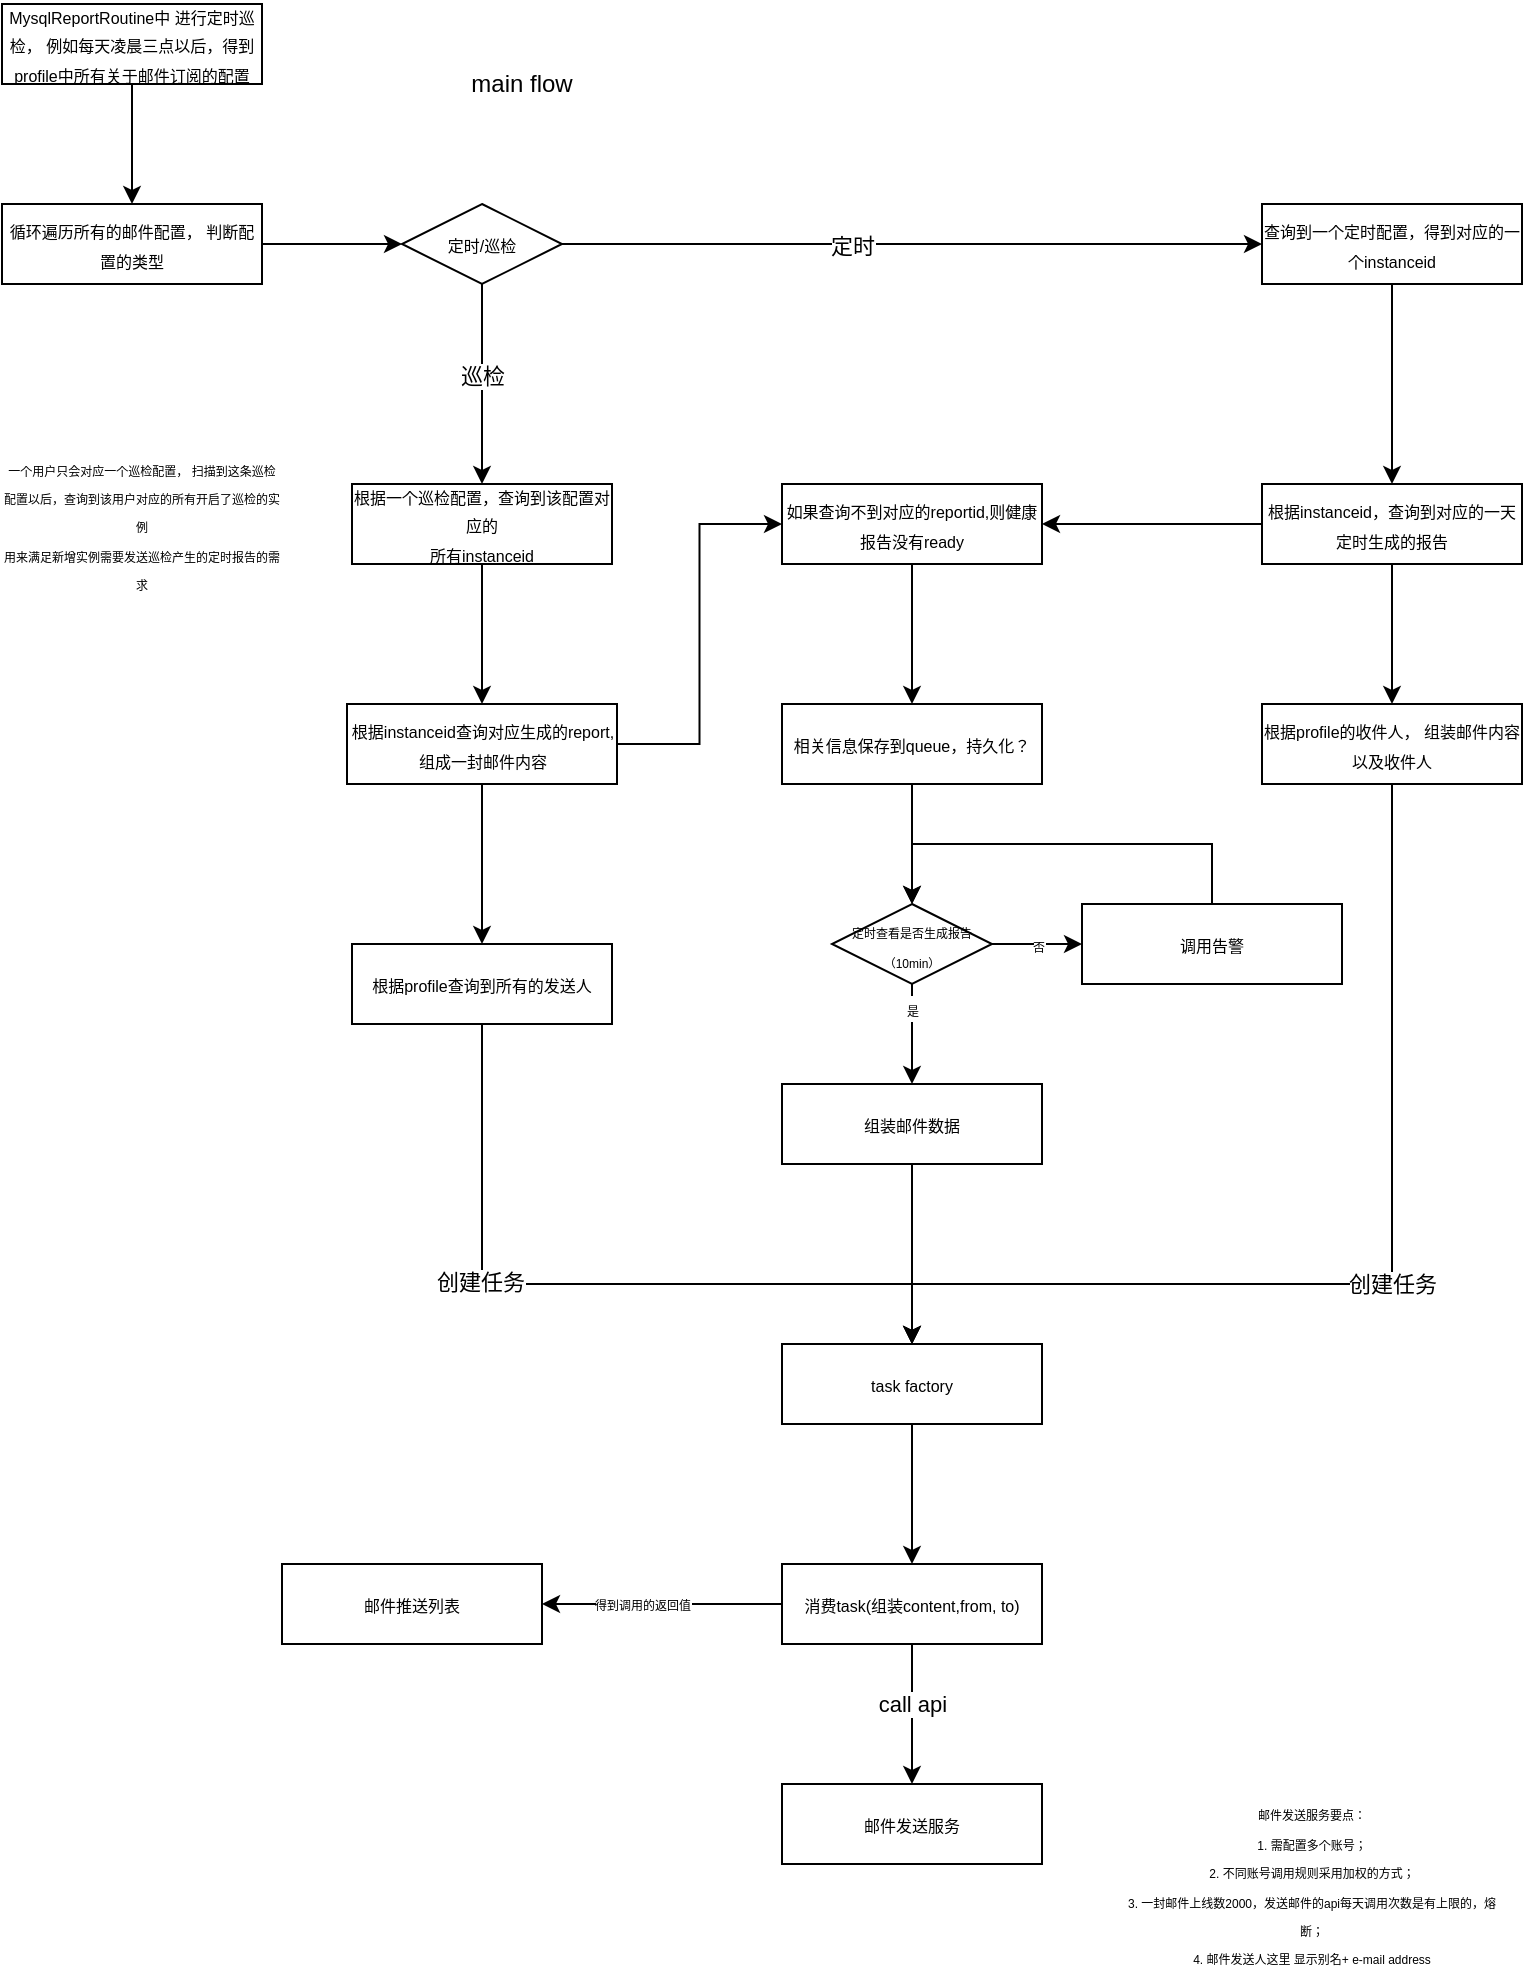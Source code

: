 <mxfile version="13.5.5" type="github" pages="2">
  <diagram id="KGFICc2LkcfAtPMZ3H7T" name="main-flow">
    <mxGraphModel dx="742" dy="-693" grid="1" gridSize="10" guides="1" tooltips="1" connect="1" arrows="1" fold="1" page="1" pageScale="1" pageWidth="827" pageHeight="1169" math="0" shadow="0">
      <root>
        <mxCell id="cEQx_1zEHoHEwnlDs2Ul-0" />
        <mxCell id="cEQx_1zEHoHEwnlDs2Ul-1" parent="cEQx_1zEHoHEwnlDs2Ul-0" />
        <mxCell id="cEQx_1zEHoHEwnlDs2Ul-2" style="edgeStyle=orthogonalEdgeStyle;rounded=0;orthogonalLoop=1;jettySize=auto;html=1;entryX=0.5;entryY=0;entryDx=0;entryDy=0;fillColor=#FFFFFF;" edge="1" parent="cEQx_1zEHoHEwnlDs2Ul-1" source="cEQx_1zEHoHEwnlDs2Ul-3" target="cEQx_1zEHoHEwnlDs2Ul-5">
          <mxGeometry relative="1" as="geometry">
            <mxPoint x="75" y="1290" as="targetPoint" />
          </mxGeometry>
        </mxCell>
        <mxCell id="cEQx_1zEHoHEwnlDs2Ul-3" value="&lt;span style=&quot;font-size: 8px&quot;&gt;MysqlReportRoutine中 进行定时巡检， 例如每天凌晨三点以后，得到profile中所有关于邮件订阅的配置&lt;/span&gt;" style="rounded=0;whiteSpace=wrap;html=1;fillColor=#FFFFFF;" vertex="1" parent="cEQx_1zEHoHEwnlDs2Ul-1">
          <mxGeometry x="10" y="1200" width="130" height="40" as="geometry" />
        </mxCell>
        <mxCell id="cEQx_1zEHoHEwnlDs2Ul-4" style="edgeStyle=orthogonalEdgeStyle;rounded=0;orthogonalLoop=1;jettySize=auto;html=1;exitX=1;exitY=0.5;exitDx=0;exitDy=0;entryX=0;entryY=0.5;entryDx=0;entryDy=0;fillColor=#FFFFFF;" edge="1" parent="cEQx_1zEHoHEwnlDs2Ul-1" source="cEQx_1zEHoHEwnlDs2Ul-5" target="cEQx_1zEHoHEwnlDs2Ul-10">
          <mxGeometry relative="1" as="geometry" />
        </mxCell>
        <mxCell id="cEQx_1zEHoHEwnlDs2Ul-5" value="&lt;span style=&quot;font-size: 8px&quot;&gt;循环遍历所有的邮件配置， 判断配置的类型&lt;/span&gt;" style="rounded=0;whiteSpace=wrap;html=1;fillColor=#FFFFFF;" vertex="1" parent="cEQx_1zEHoHEwnlDs2Ul-1">
          <mxGeometry x="10" y="1300" width="130" height="40" as="geometry" />
        </mxCell>
        <mxCell id="cEQx_1zEHoHEwnlDs2Ul-6" style="edgeStyle=orthogonalEdgeStyle;rounded=0;orthogonalLoop=1;jettySize=auto;html=1;exitX=0.5;exitY=1;exitDx=0;exitDy=0;entryX=0.5;entryY=0;entryDx=0;entryDy=0;fillColor=#FFFFFF;" edge="1" parent="cEQx_1zEHoHEwnlDs2Ul-1" source="cEQx_1zEHoHEwnlDs2Ul-10" target="cEQx_1zEHoHEwnlDs2Ul-12">
          <mxGeometry relative="1" as="geometry" />
        </mxCell>
        <mxCell id="cEQx_1zEHoHEwnlDs2Ul-7" value="巡检" style="edgeLabel;html=1;align=center;verticalAlign=middle;resizable=0;points=[];fillColor=#FFFFFF;" vertex="1" connectable="0" parent="cEQx_1zEHoHEwnlDs2Ul-6">
          <mxGeometry x="-0.091" relative="1" as="geometry">
            <mxPoint as="offset" />
          </mxGeometry>
        </mxCell>
        <mxCell id="cEQx_1zEHoHEwnlDs2Ul-8" style="edgeStyle=orthogonalEdgeStyle;rounded=0;orthogonalLoop=1;jettySize=auto;html=1;exitX=1;exitY=0.5;exitDx=0;exitDy=0;entryX=0;entryY=0.5;entryDx=0;entryDy=0;fillColor=#FFFFFF;" edge="1" parent="cEQx_1zEHoHEwnlDs2Ul-1" source="cEQx_1zEHoHEwnlDs2Ul-10" target="cEQx_1zEHoHEwnlDs2Ul-22">
          <mxGeometry relative="1" as="geometry" />
        </mxCell>
        <mxCell id="cEQx_1zEHoHEwnlDs2Ul-9" value="定时" style="edgeLabel;html=1;align=center;verticalAlign=middle;resizable=0;points=[];fillColor=#FFFFFF;" vertex="1" connectable="0" parent="cEQx_1zEHoHEwnlDs2Ul-8">
          <mxGeometry x="-0.171" y="-1" relative="1" as="geometry">
            <mxPoint as="offset" />
          </mxGeometry>
        </mxCell>
        <mxCell id="cEQx_1zEHoHEwnlDs2Ul-10" value="&lt;font style=&quot;font-size: 8px&quot;&gt;定时/巡检&lt;/font&gt;" style="rhombus;whiteSpace=wrap;html=1;fillColor=#FFFFFF;" vertex="1" parent="cEQx_1zEHoHEwnlDs2Ul-1">
          <mxGeometry x="210" y="1300" width="80" height="40" as="geometry" />
        </mxCell>
        <mxCell id="cEQx_1zEHoHEwnlDs2Ul-11" style="edgeStyle=orthogonalEdgeStyle;rounded=0;orthogonalLoop=1;jettySize=auto;html=1;entryX=0.5;entryY=0;entryDx=0;entryDy=0;fillColor=#FFFFFF;" edge="1" parent="cEQx_1zEHoHEwnlDs2Ul-1" source="cEQx_1zEHoHEwnlDs2Ul-12" target="cEQx_1zEHoHEwnlDs2Ul-14">
          <mxGeometry relative="1" as="geometry" />
        </mxCell>
        <mxCell id="cEQx_1zEHoHEwnlDs2Ul-12" value="&lt;span style=&quot;font-size: 8px&quot;&gt;根据一个巡检配置，查询到该配置对应的&lt;/span&gt;&lt;span style=&quot;color: rgba(0 , 0 , 0 , 0) ; font-family: monospace ; font-size: 0px&quot;&gt;%3CmxGraphModel%3E%3Croot%3E%3CmxCell%20id%3D%220%22%2F%3E%3CmxCell%20id%3D%221%22%20parent%3D%220%22%2F%3E%3CmxCell%20id%3D%222%22%20value%3D%22%26lt%3Bspan%20style%3D%26quot%3Bfont-size%3A%208px%26quot%3B%26gt%3B%E5%BE%AA%E7%8E%AF%E9%81%8D%E5%8E%86%E6%89%80%E6%9C%89%E7%9A%84%E9%82%AE%E4%BB%B6%E9%85%8D%E7%BD%AE%EF%BC%8C%20%E5%88%A4%E6%96%AD%E9%85%8D%E7%BD%AE%E7%9A%84%E7%B1%BB%E5%9E%8B%26lt%3B%2Fspan%26gt%3B%22%20style%3D%22rounded%3D0%3BwhiteSpace%3Dwrap%3Bhtml%3D1%3BfillColor%3D%23FFFFFF%3B%22%20vertex%3D%221%22%20parent%3D%221%22%3E%3CmxGeometry%20x%3D%2210%22%20y%3D%221300%22%20width%3D%22130%22%20height%3D%2240%22%20as%3D%22geometry%22%2F%3E%3C%2FmxCell%3E%3C%2Froot%3E%3C%2FmxGraphModel%3E&lt;/span&gt;&lt;span style=&quot;font-size: 8px&quot;&gt;&lt;br&gt;所有instanceid&lt;/span&gt;" style="rounded=0;whiteSpace=wrap;html=1;fillColor=#FFFFFF;" vertex="1" parent="cEQx_1zEHoHEwnlDs2Ul-1">
          <mxGeometry x="185" y="1440" width="130" height="40" as="geometry" />
        </mxCell>
        <mxCell id="cEQx_1zEHoHEwnlDs2Ul-13" style="edgeStyle=orthogonalEdgeStyle;rounded=0;orthogonalLoop=1;jettySize=auto;html=1;entryX=0.5;entryY=0;entryDx=0;entryDy=0;fillColor=#FFFFFF;" edge="1" parent="cEQx_1zEHoHEwnlDs2Ul-1" source="cEQx_1zEHoHEwnlDs2Ul-14" target="cEQx_1zEHoHEwnlDs2Ul-17">
          <mxGeometry relative="1" as="geometry" />
        </mxCell>
        <mxCell id="bkeQamBSFkENWkfLjQHr-5" style="edgeStyle=orthogonalEdgeStyle;rounded=0;orthogonalLoop=1;jettySize=auto;html=1;entryX=0;entryY=0.5;entryDx=0;entryDy=0;fillColor=#FFFFFF;" edge="1" parent="cEQx_1zEHoHEwnlDs2Ul-1" source="cEQx_1zEHoHEwnlDs2Ul-14" target="bkeQamBSFkENWkfLjQHr-4">
          <mxGeometry relative="1" as="geometry" />
        </mxCell>
        <mxCell id="cEQx_1zEHoHEwnlDs2Ul-14" value="&lt;span style=&quot;font-size: 8px&quot;&gt;根据instanceid查询对应生成的report,组成一封邮件内容&lt;/span&gt;&lt;span style=&quot;color: rgba(0 , 0 , 0 , 0) ; font-family: monospace ; font-size: 0px&quot;&gt;%3CmxGraphModel%3E%3Croot%3E%3CmxCell%20id%3D%220%22%2F%3E%3CmxCell%20id%3D%221%22%20parent%3D%220%22%2F%3E%3CmxCell%20id%3D%222%22%20value%3D%22%26lt%3Bspan%20style%3D%26quot%3Bfont-size%3A%208px%26quot%3B%26gt%3B%E6%A0%B9%E6%8D%AE%E4%B8%80%E4%B8%AA%E5%B7%A1%E6%A3%80%E9%85%8D%E7%BD%AE%EF%BC%8C%E6%9F%A5%E8%AF%A2%E5%88%B0%E8%AF%A5%E9%85%8D%E7%BD%AE%E5%AF%B9%E5%BA%94%E7%9A%84%26lt%3B%2Fspan%26gt%3B%26lt%3Bspan%20style%3D%26quot%3Bcolor%3A%20rgba(0%20%2C%200%20%2C%200%20%2C%200)%20%3B%20font-family%3A%20monospace%20%3B%20font-size%3A%200px%26quot%3B%26gt%3B%253CmxGraphModel%253E%253Croot%253E%253CmxCell%2520id%253D%25220%2522%252F%253E%253CmxCell%2520id%253D%25221%2522%2520parent%253D%25220%2522%252F%253E%253CmxCell%2520id%253D%25222%2522%2520value%253D%2522%2526lt%253Bspan%2520style%253D%2526quot%253Bfont-size%253A%25208px%2526quot%253B%2526gt%253B%25E5%25BE%25AA%25E7%258E%25AF%25E9%2581%258D%25E5%258E%2586%25E6%2589%2580%25E6%259C%2589%25E7%259A%2584%25E9%2582%25AE%25E4%25BB%25B6%25E9%2585%258D%25E7%25BD%25AE%25EF%25BC%258C%2520%25E5%2588%25A4%25E6%2596%25AD%25E9%2585%258D%25E7%25BD%25AE%25E7%259A%2584%25E7%25B1%25BB%25E5%259E%258B%2526lt%253B%252Fspan%2526gt%253B%2522%2520style%253D%2522rounded%253D0%253BwhiteSpace%253Dwrap%253Bhtml%253D1%253BfillColor%253D%2523FFFFFF%253B%2522%2520vertex%253D%25221%2522%2520parent%253D%25221%2522%253E%253CmxGeometry%2520x%253D%252210%2522%2520y%253D%25221300%2522%2520width%253D%2522130%2522%2520height%253D%252240%2522%2520as%253D%2522geometry%2522%252F%253E%253C%252FmxCell%253E%253C%252Froot%253E%253C%252FmxGraphModel%253E%26lt%3B%2Fspan%26gt%3B%26lt%3Bspan%20style%3D%26quot%3Bfont-size%3A%208px%26quot%3B%26gt%3B%26lt%3Bbr%26gt%3B%E6%89%80%E6%9C%89instanceid%26lt%3B%2Fspan%26gt%3B%22%20style%3D%22rounded%3D0%3BwhiteSpace%3Dwrap%3Bhtml%3D1%3BfillColor%3D%23FFFFFF%3B%22%20vertex%3D%221%22%20parent%3D%221%22%3E%3CmxGeometry%20x%3D%22185%22%20y%3D%221440%22%20width%3D%22130%22%20height%3D%2240%22%20as%3D%22geometry%22%2F%3E%3C%2FmxCell%3E%3C%2Froot%3E%3C%2FmxGraphModel%3E&lt;/span&gt;" style="rounded=0;whiteSpace=wrap;html=1;fillColor=#FFFFFF;" vertex="1" parent="cEQx_1zEHoHEwnlDs2Ul-1">
          <mxGeometry x="182.5" y="1550" width="135" height="40" as="geometry" />
        </mxCell>
        <mxCell id="cEQx_1zEHoHEwnlDs2Ul-15" style="edgeStyle=orthogonalEdgeStyle;rounded=0;orthogonalLoop=1;jettySize=auto;html=1;exitX=0.5;exitY=1;exitDx=0;exitDy=0;entryX=0.5;entryY=0;entryDx=0;entryDy=0;fillColor=#FFFFFF;" edge="1" parent="cEQx_1zEHoHEwnlDs2Ul-1" source="cEQx_1zEHoHEwnlDs2Ul-17" target="cEQx_1zEHoHEwnlDs2Ul-20">
          <mxGeometry relative="1" as="geometry">
            <Array as="points">
              <mxPoint x="250" y="1840" />
              <mxPoint x="465" y="1840" />
            </Array>
          </mxGeometry>
        </mxCell>
        <mxCell id="cEQx_1zEHoHEwnlDs2Ul-16" value="创建任务" style="edgeLabel;html=1;align=center;verticalAlign=middle;resizable=0;points=[];fillColor=#FFFFFF;" vertex="1" connectable="0" parent="cEQx_1zEHoHEwnlDs2Ul-15">
          <mxGeometry x="-0.311" y="-1" relative="1" as="geometry">
            <mxPoint as="offset" />
          </mxGeometry>
        </mxCell>
        <mxCell id="cEQx_1zEHoHEwnlDs2Ul-17" value="&lt;span style=&quot;font-size: 8px&quot;&gt;根据profile查询到所有的发送人&lt;/span&gt;" style="rounded=0;whiteSpace=wrap;html=1;fillColor=#FFFFFF;" vertex="1" parent="cEQx_1zEHoHEwnlDs2Ul-1">
          <mxGeometry x="185" y="1670" width="130" height="40" as="geometry" />
        </mxCell>
        <mxCell id="cEQx_1zEHoHEwnlDs2Ul-18" value="&lt;span style=&quot;font-size: 8px&quot;&gt;邮件发送服务&lt;/span&gt;" style="rounded=0;whiteSpace=wrap;html=1;fillColor=#FFFFFF;" vertex="1" parent="cEQx_1zEHoHEwnlDs2Ul-1">
          <mxGeometry x="400" y="2090" width="130" height="40" as="geometry" />
        </mxCell>
        <mxCell id="cEQx_1zEHoHEwnlDs2Ul-19" style="edgeStyle=orthogonalEdgeStyle;rounded=0;orthogonalLoop=1;jettySize=auto;html=1;exitX=0.5;exitY=1;exitDx=0;exitDy=0;entryX=0.5;entryY=0;entryDx=0;entryDy=0;fillColor=#FFFFFF;" edge="1" parent="cEQx_1zEHoHEwnlDs2Ul-1" source="cEQx_1zEHoHEwnlDs2Ul-20" target="cEQx_1zEHoHEwnlDs2Ul-30">
          <mxGeometry relative="1" as="geometry" />
        </mxCell>
        <mxCell id="cEQx_1zEHoHEwnlDs2Ul-20" value="&lt;span style=&quot;font-size: 8px&quot;&gt;task factory&lt;/span&gt;" style="rounded=0;whiteSpace=wrap;html=1;fillColor=#FFFFFF;" vertex="1" parent="cEQx_1zEHoHEwnlDs2Ul-1">
          <mxGeometry x="400" y="1870" width="130" height="40" as="geometry" />
        </mxCell>
        <mxCell id="cEQx_1zEHoHEwnlDs2Ul-21" style="edgeStyle=orthogonalEdgeStyle;rounded=0;orthogonalLoop=1;jettySize=auto;html=1;exitX=0.5;exitY=1;exitDx=0;exitDy=0;entryX=0.5;entryY=0;entryDx=0;entryDy=0;fillColor=#FFFFFF;" edge="1" parent="cEQx_1zEHoHEwnlDs2Ul-1" source="cEQx_1zEHoHEwnlDs2Ul-22" target="cEQx_1zEHoHEwnlDs2Ul-24">
          <mxGeometry relative="1" as="geometry" />
        </mxCell>
        <mxCell id="cEQx_1zEHoHEwnlDs2Ul-22" value="&lt;span style=&quot;font-size: 8px&quot;&gt;查询到一个定时配置，得到对应的一个instanceid&lt;/span&gt;" style="rounded=0;whiteSpace=wrap;html=1;fillColor=#FFFFFF;" vertex="1" parent="cEQx_1zEHoHEwnlDs2Ul-1">
          <mxGeometry x="640" y="1300" width="130" height="40" as="geometry" />
        </mxCell>
        <mxCell id="cEQx_1zEHoHEwnlDs2Ul-23" style="edgeStyle=orthogonalEdgeStyle;rounded=0;orthogonalLoop=1;jettySize=auto;html=1;exitX=0.5;exitY=1;exitDx=0;exitDy=0;entryX=0.5;entryY=0;entryDx=0;entryDy=0;fillColor=#FFFFFF;" edge="1" parent="cEQx_1zEHoHEwnlDs2Ul-1" source="cEQx_1zEHoHEwnlDs2Ul-24" target="cEQx_1zEHoHEwnlDs2Ul-27">
          <mxGeometry relative="1" as="geometry" />
        </mxCell>
        <mxCell id="bkeQamBSFkENWkfLjQHr-17" style="edgeStyle=orthogonalEdgeStyle;rounded=0;orthogonalLoop=1;jettySize=auto;html=1;exitX=0;exitY=0.5;exitDx=0;exitDy=0;entryX=1;entryY=0.5;entryDx=0;entryDy=0;fillColor=#FFFFFF;" edge="1" parent="cEQx_1zEHoHEwnlDs2Ul-1" source="cEQx_1zEHoHEwnlDs2Ul-24" target="bkeQamBSFkENWkfLjQHr-4">
          <mxGeometry relative="1" as="geometry" />
        </mxCell>
        <mxCell id="cEQx_1zEHoHEwnlDs2Ul-24" value="&lt;span style=&quot;font-size: 8px&quot;&gt;根据instanceid，查询到对应的一天定时生成的报告&lt;/span&gt;" style="rounded=0;whiteSpace=wrap;html=1;fillColor=#FFFFFF;" vertex="1" parent="cEQx_1zEHoHEwnlDs2Ul-1">
          <mxGeometry x="640" y="1440" width="130" height="40" as="geometry" />
        </mxCell>
        <mxCell id="cEQx_1zEHoHEwnlDs2Ul-25" style="edgeStyle=orthogonalEdgeStyle;rounded=0;orthogonalLoop=1;jettySize=auto;html=1;exitX=0.5;exitY=1;exitDx=0;exitDy=0;fillColor=#FFFFFF;" edge="1" parent="cEQx_1zEHoHEwnlDs2Ul-1" source="cEQx_1zEHoHEwnlDs2Ul-27" target="cEQx_1zEHoHEwnlDs2Ul-20">
          <mxGeometry relative="1" as="geometry">
            <Array as="points">
              <mxPoint x="705" y="1840" />
              <mxPoint x="465" y="1840" />
            </Array>
          </mxGeometry>
        </mxCell>
        <mxCell id="cEQx_1zEHoHEwnlDs2Ul-26" value="创建任务" style="edgeLabel;html=1;align=center;verticalAlign=middle;resizable=0;points=[];fillColor=#FFFFFF;" vertex="1" connectable="0" parent="cEQx_1zEHoHEwnlDs2Ul-25">
          <mxGeometry x="-0.563" y="2" relative="1" as="geometry">
            <mxPoint x="-2.01" y="136.29" as="offset" />
          </mxGeometry>
        </mxCell>
        <mxCell id="cEQx_1zEHoHEwnlDs2Ul-27" value="&lt;span style=&quot;font-size: 8px&quot;&gt;根据profile的收件人， 组装邮件内容以及收件人&lt;/span&gt;" style="rounded=0;whiteSpace=wrap;html=1;fillColor=#FFFFFF;" vertex="1" parent="cEQx_1zEHoHEwnlDs2Ul-1">
          <mxGeometry x="640" y="1550" width="130" height="40" as="geometry" />
        </mxCell>
        <mxCell id="cEQx_1zEHoHEwnlDs2Ul-28" style="edgeStyle=orthogonalEdgeStyle;rounded=0;orthogonalLoop=1;jettySize=auto;html=1;exitX=0.5;exitY=1;exitDx=0;exitDy=0;entryX=0.5;entryY=0;entryDx=0;entryDy=0;fillColor=#FFFFFF;" edge="1" parent="cEQx_1zEHoHEwnlDs2Ul-1" source="cEQx_1zEHoHEwnlDs2Ul-30" target="cEQx_1zEHoHEwnlDs2Ul-18">
          <mxGeometry relative="1" as="geometry" />
        </mxCell>
        <mxCell id="cEQx_1zEHoHEwnlDs2Ul-29" value="call api" style="edgeLabel;html=1;align=center;verticalAlign=middle;resizable=0;points=[];fillColor=#FFFFFF;" vertex="1" connectable="0" parent="cEQx_1zEHoHEwnlDs2Ul-28">
          <mxGeometry x="-0.143" relative="1" as="geometry">
            <mxPoint as="offset" />
          </mxGeometry>
        </mxCell>
        <mxCell id="bkeQamBSFkENWkfLjQHr-2" style="edgeStyle=orthogonalEdgeStyle;rounded=0;orthogonalLoop=1;jettySize=auto;html=1;entryX=1;entryY=0.5;entryDx=0;entryDy=0;fillColor=#FFFFFF;" edge="1" parent="cEQx_1zEHoHEwnlDs2Ul-1" source="cEQx_1zEHoHEwnlDs2Ul-30" target="bkeQamBSFkENWkfLjQHr-1">
          <mxGeometry relative="1" as="geometry" />
        </mxCell>
        <mxCell id="bkeQamBSFkENWkfLjQHr-3" value="&lt;font style=&quot;font-size: 6px&quot;&gt;得到调用的返回值&lt;/font&gt;" style="edgeLabel;html=1;align=center;verticalAlign=middle;resizable=0;points=[];" vertex="1" connectable="0" parent="bkeQamBSFkENWkfLjQHr-2">
          <mxGeometry x="0.165" y="-1" relative="1" as="geometry">
            <mxPoint as="offset" />
          </mxGeometry>
        </mxCell>
        <mxCell id="cEQx_1zEHoHEwnlDs2Ul-30" value="&lt;span style=&quot;font-size: 8px&quot;&gt;消费task(组装content,from, to)&lt;/span&gt;" style="rounded=0;whiteSpace=wrap;html=1;fillColor=#FFFFFF;" vertex="1" parent="cEQx_1zEHoHEwnlDs2Ul-1">
          <mxGeometry x="400" y="1980" width="130" height="40" as="geometry" />
        </mxCell>
        <mxCell id="cEQx_1zEHoHEwnlDs2Ul-31" value="&lt;font style=&quot;font-size: 6px&quot;&gt;邮件发送服务要点：&lt;br&gt;1. 需配置多个账号；&lt;br&gt;2. 不同账号调用规则采用加权的方式；&lt;br&gt;3. 一封邮件上线数2000，发送邮件的api每天调用次数是有上限的，熔断；&lt;br&gt;4. 邮件发送人这里 显示别名+ e-mail address&lt;br&gt;&lt;/font&gt;" style="text;html=1;strokeColor=none;fillColor=#FFFFFF;align=center;verticalAlign=middle;whiteSpace=wrap;rounded=0;" vertex="1" parent="cEQx_1zEHoHEwnlDs2Ul-1">
          <mxGeometry x="570" y="2090" width="190" height="100" as="geometry" />
        </mxCell>
        <mxCell id="cEQx_1zEHoHEwnlDs2Ul-32" value="main flow" style="text;html=1;strokeColor=none;fillColor=#FFFFFF;align=center;verticalAlign=middle;whiteSpace=wrap;rounded=0;" vertex="1" parent="cEQx_1zEHoHEwnlDs2Ul-1">
          <mxGeometry x="200" y="1230" width="140" height="20" as="geometry" />
        </mxCell>
        <mxCell id="bkeQamBSFkENWkfLjQHr-0" value="&lt;font style=&quot;font-size: 6px&quot;&gt;一个用户只会对应一个巡检配置， 扫描到这条巡检配置以后，查询到该用户对应的所有开启了巡检的实例&lt;br&gt;用来满足新增实例需要发送巡检产生的定时报告的需求&lt;br&gt;&lt;/font&gt;" style="text;html=1;strokeColor=none;fillColor=none;align=center;verticalAlign=middle;whiteSpace=wrap;rounded=0;" vertex="1" parent="cEQx_1zEHoHEwnlDs2Ul-1">
          <mxGeometry x="10" y="1410" width="140" height="100" as="geometry" />
        </mxCell>
        <mxCell id="bkeQamBSFkENWkfLjQHr-1" value="&lt;span style=&quot;font-size: 8px&quot;&gt;邮件推送列表&lt;/span&gt;" style="rounded=0;whiteSpace=wrap;html=1;fillColor=#FFFFFF;" vertex="1" parent="cEQx_1zEHoHEwnlDs2Ul-1">
          <mxGeometry x="150" y="1980" width="130" height="40" as="geometry" />
        </mxCell>
        <mxCell id="bkeQamBSFkENWkfLjQHr-10" style="edgeStyle=orthogonalEdgeStyle;rounded=0;orthogonalLoop=1;jettySize=auto;html=1;exitX=0.5;exitY=1;exitDx=0;exitDy=0;fillColor=#FFFFFF;entryX=0.5;entryY=0;entryDx=0;entryDy=0;" edge="1" parent="cEQx_1zEHoHEwnlDs2Ul-1" source="bkeQamBSFkENWkfLjQHr-4" target="bkeQamBSFkENWkfLjQHr-9">
          <mxGeometry relative="1" as="geometry">
            <mxPoint x="435.143" y="1630" as="targetPoint" />
          </mxGeometry>
        </mxCell>
        <mxCell id="bkeQamBSFkENWkfLjQHr-4" value="&lt;span style=&quot;font-size: 8px&quot;&gt;如果查询不到对应的reportid,则健康报告没有ready&lt;/span&gt;" style="rounded=0;whiteSpace=wrap;html=1;fillColor=#FFFFFF;" vertex="1" parent="cEQx_1zEHoHEwnlDs2Ul-1">
          <mxGeometry x="400" y="1440" width="130" height="40" as="geometry" />
        </mxCell>
        <mxCell id="bkeQamBSFkENWkfLjQHr-11" style="edgeStyle=orthogonalEdgeStyle;rounded=0;orthogonalLoop=1;jettySize=auto;html=1;entryX=0.5;entryY=0;entryDx=0;entryDy=0;fillColor=#FFFFFF;" edge="1" parent="cEQx_1zEHoHEwnlDs2Ul-1" source="bkeQamBSFkENWkfLjQHr-25" target="cEQx_1zEHoHEwnlDs2Ul-20">
          <mxGeometry relative="1" as="geometry" />
        </mxCell>
        <mxCell id="bkeQamBSFkENWkfLjQHr-9" value="&lt;span style=&quot;font-size: 8px&quot;&gt;相关信息保存到queue，持久化？&lt;/span&gt;" style="rounded=0;whiteSpace=wrap;html=1;fillColor=#FFFFFF;" vertex="1" parent="cEQx_1zEHoHEwnlDs2Ul-1">
          <mxGeometry x="400" y="1550" width="130" height="40" as="geometry" />
        </mxCell>
        <mxCell id="bkeQamBSFkENWkfLjQHr-23" style="edgeStyle=orthogonalEdgeStyle;rounded=0;orthogonalLoop=1;jettySize=auto;html=1;exitX=0.5;exitY=0;exitDx=0;exitDy=0;entryX=0.5;entryY=0;entryDx=0;entryDy=0;fillColor=#FFFFFF;" edge="1" parent="cEQx_1zEHoHEwnlDs2Ul-1" source="bkeQamBSFkENWkfLjQHr-13" target="bkeQamBSFkENWkfLjQHr-18">
          <mxGeometry relative="1" as="geometry">
            <Array as="points">
              <mxPoint x="615" y="1620" />
              <mxPoint x="465" y="1620" />
            </Array>
          </mxGeometry>
        </mxCell>
        <mxCell id="bkeQamBSFkENWkfLjQHr-13" value="&lt;span style=&quot;font-size: 8px&quot;&gt;调用告警&lt;/span&gt;" style="rounded=0;whiteSpace=wrap;html=1;fillColor=#FFFFFF;" vertex="1" parent="cEQx_1zEHoHEwnlDs2Ul-1">
          <mxGeometry x="550" y="1650" width="130" height="40" as="geometry" />
        </mxCell>
        <mxCell id="bkeQamBSFkENWkfLjQHr-22" value="&lt;font style=&quot;font-size: 6px&quot;&gt;否&lt;/font&gt;" style="edgeStyle=orthogonalEdgeStyle;rounded=0;orthogonalLoop=1;jettySize=auto;html=1;exitX=1;exitY=0.5;exitDx=0;exitDy=0;entryX=0;entryY=0.5;entryDx=0;entryDy=0;fillColor=#FFFFFF;" edge="1" parent="cEQx_1zEHoHEwnlDs2Ul-1" source="bkeQamBSFkENWkfLjQHr-18" target="bkeQamBSFkENWkfLjQHr-13">
          <mxGeometry relative="1" as="geometry" />
        </mxCell>
        <mxCell id="bkeQamBSFkENWkfLjQHr-18" value="&lt;font style=&quot;font-size: 6px&quot;&gt;定时查看是否生成报告（10min）&lt;/font&gt;" style="rhombus;whiteSpace=wrap;html=1;fillColor=#FFFFFF;" vertex="1" parent="cEQx_1zEHoHEwnlDs2Ul-1">
          <mxGeometry x="425" y="1650" width="80" height="40" as="geometry" />
        </mxCell>
        <mxCell id="bkeQamBSFkENWkfLjQHr-20" style="edgeStyle=orthogonalEdgeStyle;rounded=0;orthogonalLoop=1;jettySize=auto;html=1;entryX=0.5;entryY=0;entryDx=0;entryDy=0;fillColor=#FFFFFF;" edge="1" parent="cEQx_1zEHoHEwnlDs2Ul-1" source="bkeQamBSFkENWkfLjQHr-9" target="bkeQamBSFkENWkfLjQHr-18">
          <mxGeometry relative="1" as="geometry">
            <mxPoint x="465" y="1590" as="sourcePoint" />
            <mxPoint x="465" y="1800" as="targetPoint" />
          </mxGeometry>
        </mxCell>
        <mxCell id="bkeQamBSFkENWkfLjQHr-25" value="&lt;span style=&quot;font-size: 8px&quot;&gt;组装邮件数据&lt;/span&gt;" style="rounded=0;whiteSpace=wrap;html=1;fillColor=#FFFFFF;" vertex="1" parent="cEQx_1zEHoHEwnlDs2Ul-1">
          <mxGeometry x="400" y="1740" width="130" height="40" as="geometry" />
        </mxCell>
        <mxCell id="bkeQamBSFkENWkfLjQHr-26" style="edgeStyle=orthogonalEdgeStyle;rounded=0;orthogonalLoop=1;jettySize=auto;html=1;entryX=0.5;entryY=0;entryDx=0;entryDy=0;fillColor=#FFFFFF;" edge="1" parent="cEQx_1zEHoHEwnlDs2Ul-1" source="bkeQamBSFkENWkfLjQHr-18" target="bkeQamBSFkENWkfLjQHr-25">
          <mxGeometry relative="1" as="geometry">
            <mxPoint x="465" y="1690" as="sourcePoint" />
            <mxPoint x="465" y="1870" as="targetPoint" />
          </mxGeometry>
        </mxCell>
        <mxCell id="bkeQamBSFkENWkfLjQHr-27" value="&lt;font style=&quot;font-size: 6px&quot;&gt;是&lt;/font&gt;" style="edgeLabel;html=1;align=center;verticalAlign=middle;resizable=0;points=[];" vertex="1" connectable="0" parent="bkeQamBSFkENWkfLjQHr-26">
          <mxGeometry x="-0.535" relative="1" as="geometry">
            <mxPoint as="offset" />
          </mxGeometry>
        </mxCell>
      </root>
    </mxGraphModel>
  </diagram>
  <diagram id="C5RBs43oDa-KdzZeNtuy" name="Page-1">
    <mxGraphModel dx="742" dy="417" grid="1" gridSize="10" guides="1" tooltips="1" connect="1" arrows="1" fold="1" page="1" pageScale="1" pageWidth="827" pageHeight="1169" math="0" shadow="0">
      <root>
        <mxCell id="WIyWlLk6GJQsqaUBKTNV-0" />
        <mxCell id="WIyWlLk6GJQsqaUBKTNV-1" parent="WIyWlLk6GJQsqaUBKTNV-0" />
        <mxCell id="TqVi8izwRz0PIjWKsdhe-45" style="edgeStyle=orthogonalEdgeStyle;rounded=0;orthogonalLoop=1;jettySize=auto;html=1;exitX=1;exitY=0.5;exitDx=0;exitDy=0;entryX=0;entryY=0.5;entryDx=0;entryDy=0;" edge="1" parent="WIyWlLk6GJQsqaUBKTNV-1" source="TqVi8izwRz0PIjWKsdhe-40" target="TqVi8izwRz0PIjWKsdhe-41">
          <mxGeometry relative="1" as="geometry" />
        </mxCell>
        <mxCell id="TqVi8izwRz0PIjWKsdhe-40" value="&lt;font style=&quot;font-size: 8px&quot;&gt;扫描数据库巡检的配置，遍历&lt;/font&gt;" style="rounded=0;whiteSpace=wrap;html=1;fillColor=#FFFFFF;" vertex="1" parent="WIyWlLk6GJQsqaUBKTNV-1">
          <mxGeometry x="10" y="840" width="130" height="40" as="geometry" />
        </mxCell>
        <mxCell id="TqVi8izwRz0PIjWKsdhe-49" style="edgeStyle=orthogonalEdgeStyle;rounded=0;orthogonalLoop=1;jettySize=auto;html=1;" edge="1" parent="WIyWlLk6GJQsqaUBKTNV-1" source="TqVi8izwRz0PIjWKsdhe-41">
          <mxGeometry relative="1" as="geometry">
            <mxPoint x="340" y="860" as="targetPoint" />
          </mxGeometry>
        </mxCell>
        <mxCell id="TqVi8izwRz0PIjWKsdhe-41" value="&lt;font style=&quot;font-size: 8px&quot;&gt;得到每个配置对应的实例id&lt;/font&gt;" style="rounded=0;whiteSpace=wrap;html=1;fillColor=#FFFFFF;" vertex="1" parent="WIyWlLk6GJQsqaUBKTNV-1">
          <mxGeometry x="175" y="840" width="130" height="40" as="geometry" />
        </mxCell>
        <mxCell id="TqVi8izwRz0PIjWKsdhe-43" style="edgeStyle=orthogonalEdgeStyle;rounded=0;orthogonalLoop=1;jettySize=auto;html=1;entryX=0.5;entryY=0;entryDx=0;entryDy=0;" edge="1" parent="WIyWlLk6GJQsqaUBKTNV-1" source="TqVi8izwRz0PIjWKsdhe-42" target="TqVi8izwRz0PIjWKsdhe-40">
          <mxGeometry relative="1" as="geometry" />
        </mxCell>
        <mxCell id="TqVi8izwRz0PIjWKsdhe-44" value="数据库巡检时间之后" style="edgeLabel;html=1;align=center;verticalAlign=middle;resizable=0;points=[];" vertex="1" connectable="0" parent="TqVi8izwRz0PIjWKsdhe-43">
          <mxGeometry x="-0.167" relative="1" as="geometry">
            <mxPoint as="offset" />
          </mxGeometry>
        </mxCell>
        <mxCell id="TqVi8izwRz0PIjWKsdhe-42" value="&lt;font style=&quot;font-size: 8px&quot;&gt;保存数据库巡检配置时， 需要保存账号id，后期通过账号id获取到相应的所有实例&lt;/font&gt;" style="rounded=0;whiteSpace=wrap;html=1;fillColor=#FFFFFF;" vertex="1" parent="WIyWlLk6GJQsqaUBKTNV-1">
          <mxGeometry x="10" y="730" width="130" height="40" as="geometry" />
        </mxCell>
        <mxCell id="TqVi8izwRz0PIjWKsdhe-46" value="&lt;font style=&quot;font-size: 8px&quot;&gt;为了记录该条巡检配置作用的所有实例id&lt;/font&gt;" style="text;html=1;strokeColor=none;fillColor=none;align=center;verticalAlign=middle;whiteSpace=wrap;rounded=0;" vertex="1" parent="WIyWlLk6GJQsqaUBKTNV-1">
          <mxGeometry x="160" y="740" width="160" height="20" as="geometry" />
        </mxCell>
        <mxCell id="TqVi8izwRz0PIjWKsdhe-51" style="edgeStyle=orthogonalEdgeStyle;rounded=0;orthogonalLoop=1;jettySize=auto;html=1;exitX=1;exitY=0.5;exitDx=0;exitDy=0;entryX=0;entryY=0.5;entryDx=0;entryDy=0;" edge="1" parent="WIyWlLk6GJQsqaUBKTNV-1" source="TqVi8izwRz0PIjWKsdhe-47" target="TqVi8izwRz0PIjWKsdhe-50">
          <mxGeometry relative="1" as="geometry" />
        </mxCell>
        <mxCell id="TqVi8izwRz0PIjWKsdhe-47" value="&lt;span style=&quot;font-size: 8px&quot;&gt;通过所有的实例id去查看所有由数据库巡检产生的报告&lt;/span&gt;" style="rounded=0;whiteSpace=wrap;html=1;fillColor=#FFFFFF;" vertex="1" parent="WIyWlLk6GJQsqaUBKTNV-1">
          <mxGeometry x="340" y="840" width="130" height="40" as="geometry" />
        </mxCell>
        <mxCell id="TqVi8izwRz0PIjWKsdhe-50" value="&lt;span style=&quot;font-size: 8px&quot;&gt;组成一封邮件的多个实例， 发送给配置的联系人&lt;/span&gt;" style="rounded=0;whiteSpace=wrap;html=1;fillColor=#FFFFFF;" vertex="1" parent="WIyWlLk6GJQsqaUBKTNV-1">
          <mxGeometry x="510" y="840" width="130" height="40" as="geometry" />
        </mxCell>
        <mxCell id="TqVi8izwRz0PIjWKsdhe-52" value="&lt;font style=&quot;font-size: 8px&quot;&gt;不同的账号有不同的数据库巡检配置， 会扫描到多个&lt;/font&gt;" style="text;html=1;strokeColor=none;fillColor=none;align=center;verticalAlign=middle;whiteSpace=wrap;rounded=0;" vertex="1" parent="WIyWlLk6GJQsqaUBKTNV-1">
          <mxGeometry x="25" y="880" width="100" height="20" as="geometry" />
        </mxCell>
        <mxCell id="TqVi8izwRz0PIjWKsdhe-53" value="&lt;font style=&quot;font-size: 8px&quot;&gt;定期生成配置， 实例id + 订阅时间 + 联系人&lt;/font&gt;" style="text;html=1;strokeColor=none;fillColor=none;align=center;verticalAlign=middle;whiteSpace=wrap;rounded=0;" vertex="1" parent="WIyWlLk6GJQsqaUBKTNV-1">
          <mxGeometry x="20" y="930" width="250" height="40" as="geometry" />
        </mxCell>
        <mxCell id="TqVi8izwRz0PIjWKsdhe-54" value="&lt;font style=&quot;font-size: 8px&quot;&gt;之前的定期创建健康报告的任务，读取到定期生成的所有所有设置， 进行健康报告的创建；&lt;br&gt;但前端的读取， 需要 实例id + 账号id 来确认一条&lt;br&gt;&lt;/font&gt;" style="rounded=0;whiteSpace=wrap;html=1;fillColor=#FFFFFF;" vertex="1" parent="WIyWlLk6GJQsqaUBKTNV-1">
          <mxGeometry x="294" y="930" width="276" height="50" as="geometry" />
        </mxCell>
        <mxCell id="TqVi8izwRz0PIjWKsdhe-55" value="&lt;span style=&quot;font-size: 8px&quot;&gt;数据库巡检的配置， 账户id + 联系人&lt;/span&gt;" style="text;html=1;strokeColor=none;fillColor=none;align=center;verticalAlign=middle;whiteSpace=wrap;rounded=0;" vertex="1" parent="WIyWlLk6GJQsqaUBKTNV-1">
          <mxGeometry x="55" y="690" width="235" height="20" as="geometry" />
        </mxCell>
        <mxCell id="TqVi8izwRz0PIjWKsdhe-61" style="edgeStyle=orthogonalEdgeStyle;rounded=0;orthogonalLoop=1;jettySize=auto;html=1;exitX=0.5;exitY=1;exitDx=0;exitDy=0;" edge="1" parent="WIyWlLk6GJQsqaUBKTNV-1" source="TqVi8izwRz0PIjWKsdhe-57" target="TqVi8izwRz0PIjWKsdhe-58">
          <mxGeometry relative="1" as="geometry" />
        </mxCell>
        <mxCell id="TqVi8izwRz0PIjWKsdhe-57" value="&lt;font style=&quot;font-size: 8px&quot;&gt;在定期生成的任务结束之后，例如凌晨三点，扫描定期生成的所有配置&lt;/font&gt;" style="rounded=0;whiteSpace=wrap;html=1;fillColor=#FFFFFF;" vertex="1" parent="WIyWlLk6GJQsqaUBKTNV-1">
          <mxGeometry x="10" y="990" width="130" height="40" as="geometry" />
        </mxCell>
        <mxCell id="TqVi8izwRz0PIjWKsdhe-62" style="edgeStyle=orthogonalEdgeStyle;rounded=0;orthogonalLoop=1;jettySize=auto;html=1;exitX=1;exitY=0.5;exitDx=0;exitDy=0;" edge="1" parent="WIyWlLk6GJQsqaUBKTNV-1" source="TqVi8izwRz0PIjWKsdhe-58">
          <mxGeometry relative="1" as="geometry">
            <mxPoint x="170" y="1100.286" as="targetPoint" />
          </mxGeometry>
        </mxCell>
        <mxCell id="TqVi8izwRz0PIjWKsdhe-58" value="&lt;font style=&quot;font-size: 8px&quot;&gt;拿到一条定期生成的配置后， 用实例id去查看定时任务产生的健康报告，有且只有一条&lt;/font&gt;" style="rounded=0;whiteSpace=wrap;html=1;fillColor=#FFFFFF;" vertex="1" parent="WIyWlLk6GJQsqaUBKTNV-1">
          <mxGeometry x="10" y="1080" width="130" height="40" as="geometry" />
        </mxCell>
        <mxCell id="TqVi8izwRz0PIjWKsdhe-59" value="&lt;span style=&quot;font-size: 8px&quot;&gt;通过定期生成的配置，获得发送的联系人， 发送邮件&lt;/span&gt;" style="rounded=0;whiteSpace=wrap;html=1;fillColor=#FFFFFF;" vertex="1" parent="WIyWlLk6GJQsqaUBKTNV-1">
          <mxGeometry x="175" y="1080" width="130" height="40" as="geometry" />
        </mxCell>
        <mxCell id="TqVi8izwRz0PIjWKsdhe-63" value="&lt;font&gt;&lt;font style=&quot;font-size: 6px&quot;&gt;定时任务和数据库巡检的区别：&lt;br&gt;邮件发送是根据配置维度来发送，一个配置发送一封邮件；&lt;br&gt;定时任务发送的邮件，一封邮件只有一个实例的健康报告&lt;br&gt;数据库巡检发送的邮件， 是该账户下所有开启了巡检的健康报告，是一个列表；&lt;/font&gt;&lt;br&gt;&lt;/font&gt;" style="text;html=1;strokeColor=none;fillColor=#FFFF99;align=center;verticalAlign=middle;whiteSpace=wrap;rounded=0;" vertex="1" parent="WIyWlLk6GJQsqaUBKTNV-1">
          <mxGeometry x="470" y="1060" width="240" height="100" as="geometry" />
        </mxCell>
      </root>
    </mxGraphModel>
  </diagram>
</mxfile>
